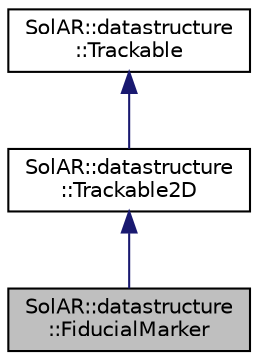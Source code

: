 digraph "SolAR::datastructure::FiducialMarker"
{
 // LATEX_PDF_SIZE
  edge [fontname="Helvetica",fontsize="10",labelfontname="Helvetica",labelfontsize="10"];
  node [fontname="Helvetica",fontsize="10",shape=record];
  Node1 [label="SolAR::datastructure\l::FiducialMarker",height=0.2,width=0.4,color="black", fillcolor="grey75", style="filled", fontcolor="black",tooltip="This class defines a fiducial marker datastructure."];
  Node2 -> Node1 [dir="back",color="midnightblue",fontsize="10",style="solid",fontname="Helvetica"];
  Node2 [label="SolAR::datastructure\l::Trackable2D",height=0.2,width=0.4,color="black", fillcolor="white", style="filled",URL="$class_sol_a_r_1_1datastructure_1_1_trackable2_d.html",tooltip="This abstract class defines the generic 2D trackable datastructure."];
  Node3 -> Node2 [dir="back",color="midnightblue",fontsize="10",style="solid",fontname="Helvetica"];
  Node3 [label="SolAR::datastructure\l::Trackable",height=0.2,width=0.4,color="black", fillcolor="white", style="filled",URL="$class_sol_a_r_1_1datastructure_1_1_trackable.html",tooltip="This abstract class defines the generic trackable datastructure."];
}
